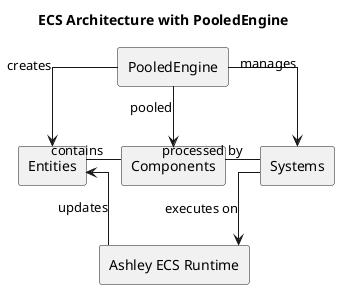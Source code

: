 @startuml ecs_with_engine_final_spacing
skinparam linetype ortho
skinparam componentStyle rectangle
skinparam defaultTextAlignment center
title ECS Architecture with PooledEngine

' Define visible nodes
rectangle "PooledEngine" as Engine
rectangle "Entities" as Entities
rectangle "Components" as Components
rectangle "Systems" as Systems
rectangle "Ashley ECS Runtime" as ECS

' Trick: layout spacing by forcing distance with relative node placement
' and using empty direction hints

' Vertical connections from engine
Engine -down-> Entities : creates
Engine -down-> Components : pooled
Engine -down-> Systems : manages

' Now manually space the main ECS flow
Entities -right- Components : \n\n\ncontains
Components -right- Systems : \n\n\nprocessed by

' ECS execution line
Systems -down-> ECS : executes on
ECS -left-> Entities : updates

@enduml
